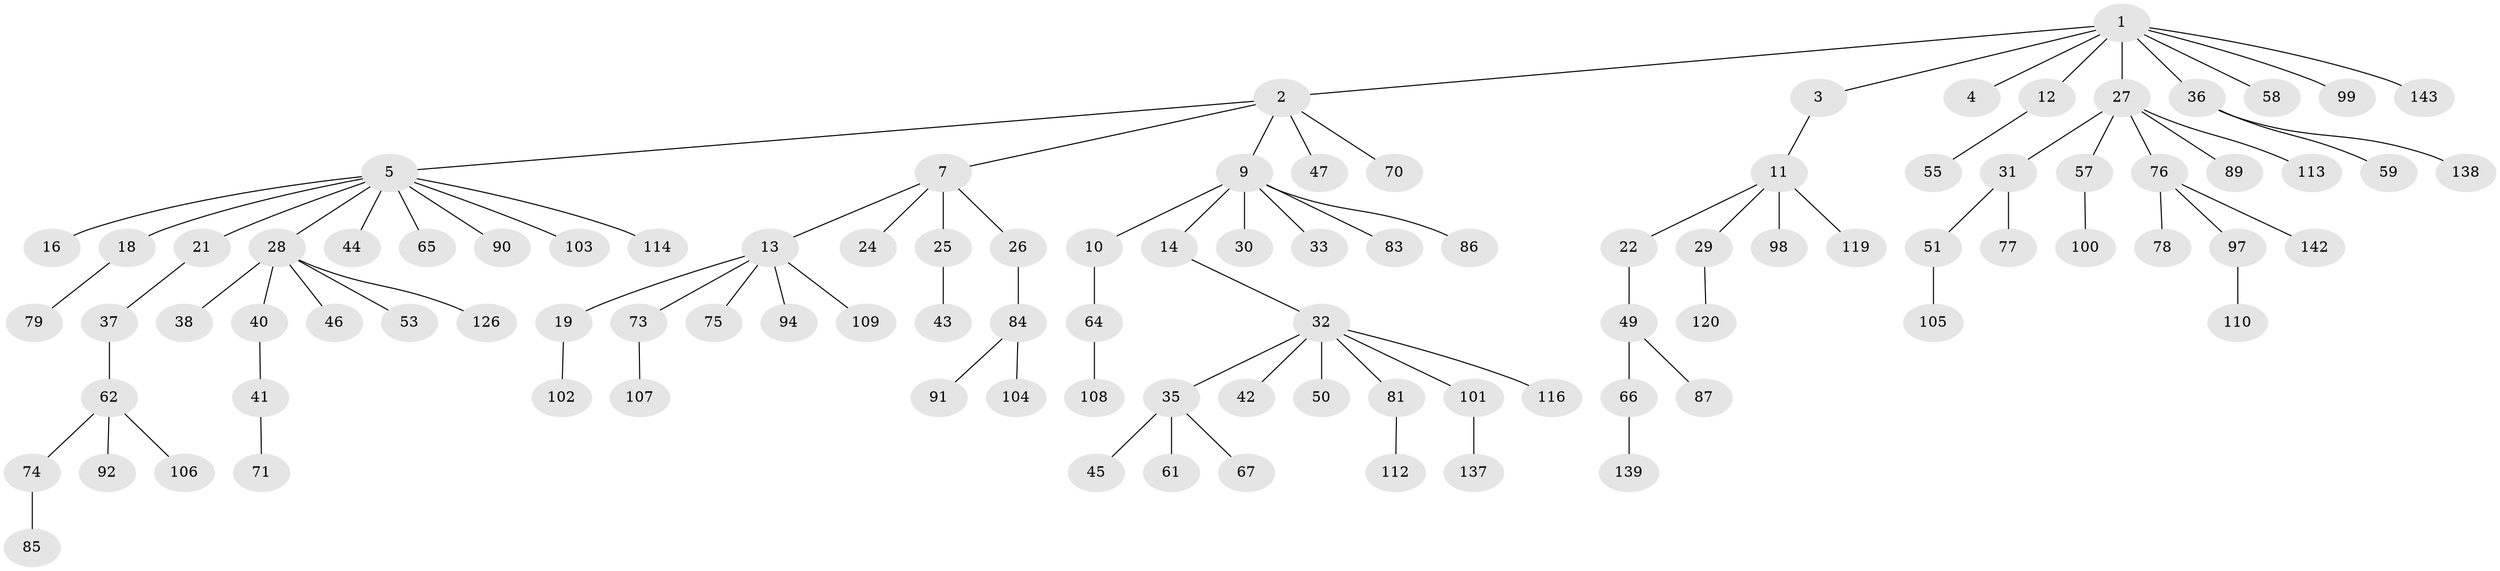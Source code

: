 // Generated by graph-tools (version 1.1) at 2025/24/03/03/25 07:24:07]
// undirected, 99 vertices, 98 edges
graph export_dot {
graph [start="1"]
  node [color=gray90,style=filled];
  1 [super="+6"];
  2 [super="+23"];
  3 [super="+80"];
  4;
  5 [super="+15"];
  7 [super="+8"];
  9 [super="+34"];
  10 [super="+52"];
  11 [super="+20"];
  12 [super="+63"];
  13 [super="+17"];
  14;
  16 [super="+95"];
  18;
  19;
  21 [super="+131"];
  22 [super="+127"];
  24 [super="+117"];
  25;
  26 [super="+39"];
  27 [super="+124"];
  28 [super="+135"];
  29;
  30 [super="+48"];
  31 [super="+121"];
  32 [super="+68"];
  33;
  35 [super="+69"];
  36 [super="+125"];
  37;
  38;
  40 [super="+111"];
  41;
  42;
  43;
  44 [super="+128"];
  45 [super="+56"];
  46;
  47 [super="+118"];
  49 [super="+54"];
  50;
  51 [super="+60"];
  53;
  55 [super="+96"];
  57;
  58 [super="+93"];
  59;
  61;
  62 [super="+72"];
  64 [super="+122"];
  65;
  66;
  67;
  70;
  71 [super="+134"];
  73 [super="+132"];
  74;
  75;
  76 [super="+130"];
  77;
  78;
  79 [super="+82"];
  81 [super="+88"];
  83 [super="+141"];
  84;
  85 [super="+123"];
  86;
  87;
  89;
  90;
  91 [super="+115"];
  92;
  94;
  97;
  98;
  99;
  100;
  101;
  102;
  103 [super="+129"];
  104;
  105;
  106;
  107;
  108;
  109;
  110;
  112;
  113;
  114;
  116 [super="+133"];
  119;
  120 [super="+136"];
  126;
  137;
  138;
  139 [super="+140"];
  142;
  143;
  1 -- 2;
  1 -- 3;
  1 -- 4;
  1 -- 12;
  1 -- 27;
  1 -- 58;
  1 -- 99;
  1 -- 36;
  1 -- 143;
  2 -- 5;
  2 -- 7;
  2 -- 9;
  2 -- 70;
  2 -- 47;
  3 -- 11;
  5 -- 21;
  5 -- 90;
  5 -- 103;
  5 -- 16;
  5 -- 65;
  5 -- 18;
  5 -- 114;
  5 -- 44;
  5 -- 28;
  7 -- 24;
  7 -- 25;
  7 -- 26;
  7 -- 13;
  9 -- 10;
  9 -- 14;
  9 -- 30;
  9 -- 33;
  9 -- 86;
  9 -- 83;
  10 -- 64;
  11 -- 98;
  11 -- 29;
  11 -- 22;
  11 -- 119;
  12 -- 55;
  13 -- 75;
  13 -- 109;
  13 -- 73;
  13 -- 19;
  13 -- 94;
  14 -- 32;
  18 -- 79;
  19 -- 102;
  21 -- 37;
  22 -- 49;
  25 -- 43;
  26 -- 84;
  27 -- 31;
  27 -- 57;
  27 -- 76;
  27 -- 89;
  27 -- 113;
  28 -- 38;
  28 -- 40;
  28 -- 46;
  28 -- 53;
  28 -- 126;
  29 -- 120;
  31 -- 51;
  31 -- 77;
  32 -- 35;
  32 -- 42;
  32 -- 50;
  32 -- 116;
  32 -- 81;
  32 -- 101;
  35 -- 45;
  35 -- 61;
  35 -- 67;
  36 -- 59;
  36 -- 138;
  37 -- 62;
  40 -- 41;
  41 -- 71;
  49 -- 66;
  49 -- 87;
  51 -- 105;
  57 -- 100;
  62 -- 74;
  62 -- 92;
  62 -- 106;
  64 -- 108;
  66 -- 139;
  73 -- 107;
  74 -- 85;
  76 -- 78;
  76 -- 97;
  76 -- 142;
  81 -- 112;
  84 -- 91;
  84 -- 104;
  97 -- 110;
  101 -- 137;
}
